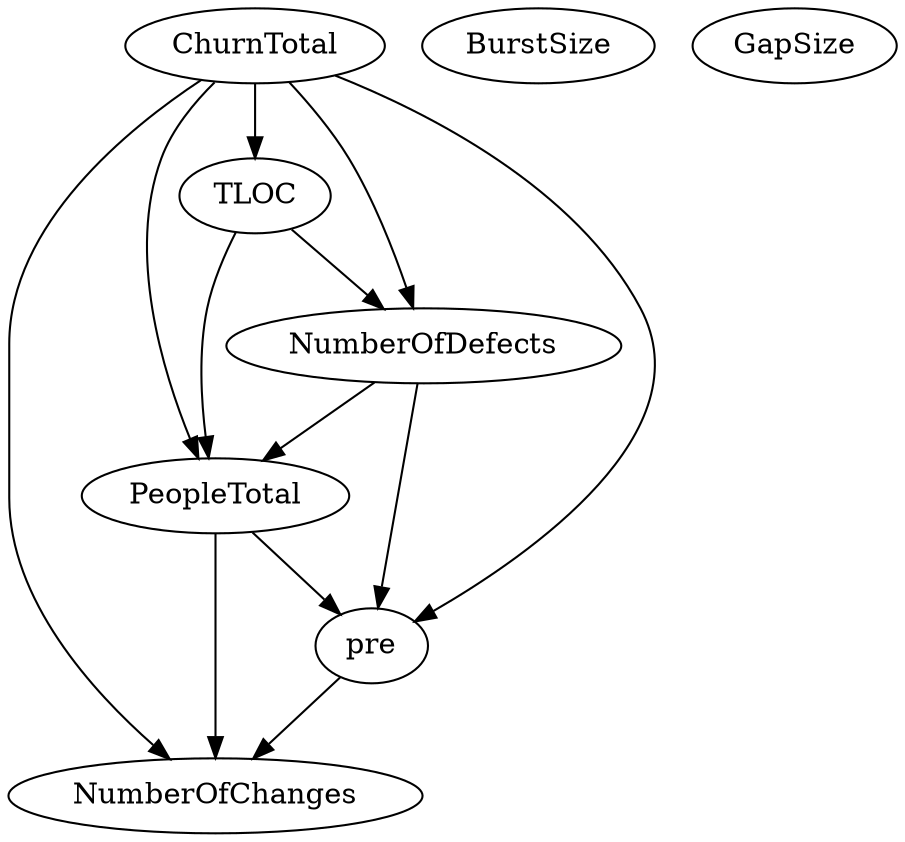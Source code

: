 digraph {
   PeopleTotal;
   NumberOfChanges;
   ChurnTotal;
   TLOC;
   pre;
   NumberOfDefects;
   BurstSize;
   GapSize;
   PeopleTotal -> NumberOfChanges;
   PeopleTotal -> pre;
   ChurnTotal -> PeopleTotal;
   ChurnTotal -> NumberOfChanges;
   ChurnTotal -> TLOC;
   ChurnTotal -> pre;
   ChurnTotal -> NumberOfDefects;
   TLOC -> PeopleTotal;
   TLOC -> NumberOfDefects;
   pre -> NumberOfChanges;
   NumberOfDefects -> PeopleTotal;
   NumberOfDefects -> pre;
}
